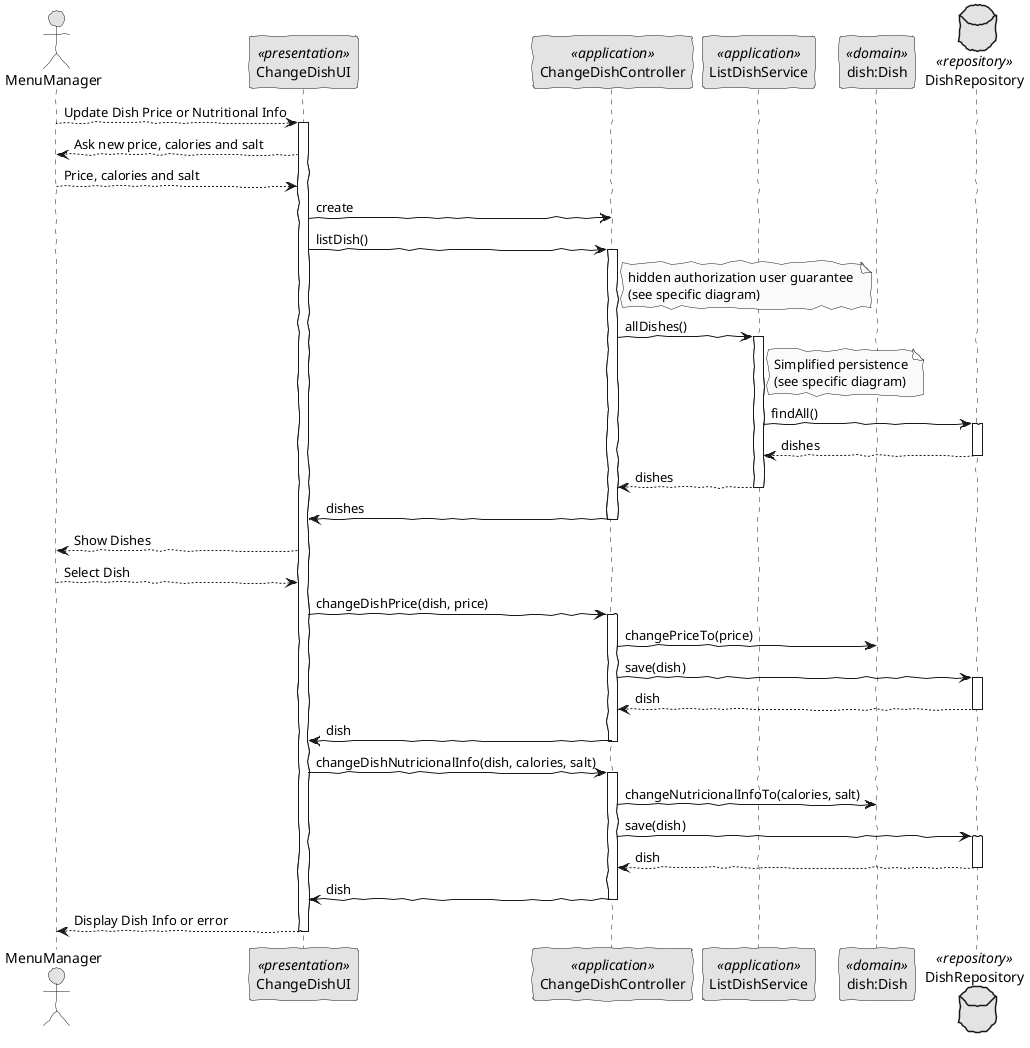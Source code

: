 @startuml
skinparam handwritten true
skinparam monochrome true
skinparam packageStyle rect
skinparam defaultFontName FG Virgil
skinparam shadowing false

actor MenuManager as Actor
participant ChangeDishUI as UI <<presentation>>
participant ChangeDishController as Controller <<application>>
participant "ListDishService" as Svc <<application>>
participant "dish:Dish" as Domain <<domain>>
database DishRepository as Repository <<repository>>

Actor --> UI: Update Dish Price or Nutritional Info
activate UI

UI --> Actor: Ask new price, calories and salt
Actor --> UI: Price, calories and salt

    UI -> Controller: create

    UI -> Controller: listDish()
    activate Controller

        note right of Controller : hidden authorization user guarantee \n(see specific diagram)

            Controller -> Svc: allDishes()
            activate Svc

            note right of Svc : Simplified persistence\n(see specific diagram)

            Svc -> Repository: findAll()
            activate Repository

            Repository --> Svc: dishes
            deactivate Repository

            Svc --> Controller: dishes
            deactivate Svc

        Controller->UI: dishes
    deactivate Controller

UI --> Actor: Show Dishes
Actor --> UI: Select Dish

    UI -> Controller: changeDishPrice(dish, price)
    activate Controller

            Controller -> Domain : changePriceTo(price)

            Controller -> Repository: save(dish)
            activate Repository

            Repository --> Controller: dish
            deactivate Repository

        Controller->UI: dish
    deactivate Controller

    UI -> Controller: changeDishNutricionalInfo(dish, calories, salt)
    activate Controller

            Controller -> Domain : changeNutricionalInfoTo(calories, salt)

            Controller -> Repository: save(dish)
            activate Repository

            Repository --> Controller: dish
            deactivate Repository

        Controller->UI: dish
    deactivate Controller

        UI-->Actor: Display Dish Info or error
deactivate UI
@enduml
